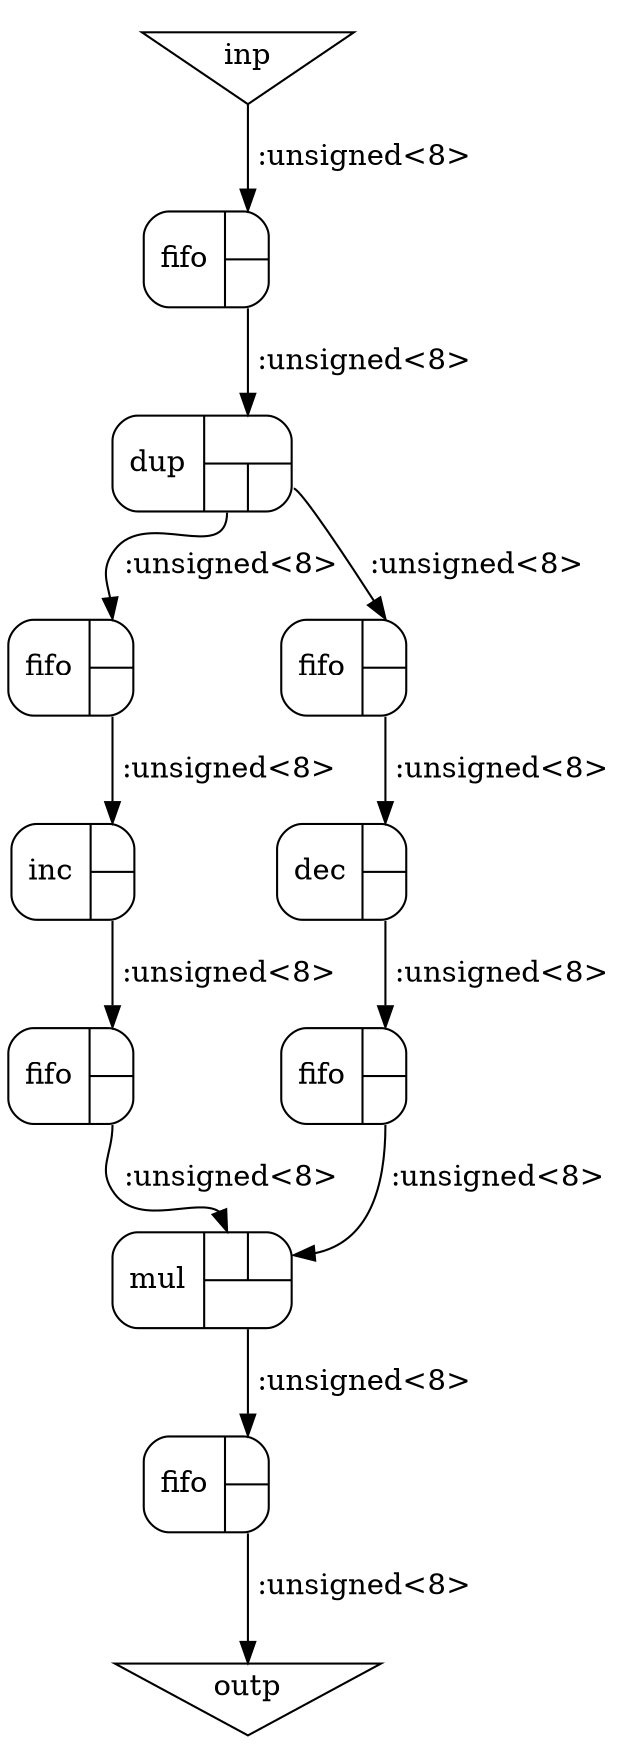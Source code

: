 digraph g {
n12 [shape=record,style=rounded,label="<id>fifo|{{<e0>}|{<s0>}}"];
n11 [shape=record,style=rounded,label="<id>fifo|{{<e0>}|{<s0>}}"];
n10 [shape=record,style=rounded,label="<id>fifo|{{<e0>}|{<s0>}}"];
n9 [shape=record,style=rounded,label="<id>fifo|{{<e0>}|{<s0>}}"];
n8 [shape=record,style=rounded,label="<id>fifo|{{<e0>}|{<s0>}}"];
n7 [shape=record,style=rounded,label="<id>fifo|{{<e0>}|{<s0>}}"];
n2 [shape=invtriangle,label="outp"];
n1 [shape=invtriangle,label="inp"];
n3 [shape=record,style=rounded,label="<id>dup|{{<e0>}|{<s0>|<s1>}}"];
n4 [shape=record,style=rounded,label="<id>inc|{{<e0>}|{<s0>}}"];
n5 [shape=record,style=rounded,label="<id>dec|{{<e0>}|{<s0>}}"];
n6 [shape=record,style=rounded,label="<id>mul|{{<e0>|<e1>}|{<s0>}}"];
n6:s0 -> n12:e0 [label=" :unsigned<8>"];
n12:s0 -> n2:e0 [label=" :unsigned<8>"];
n5:s0 -> n11:e0 [label=" :unsigned<8>"];
n11:s0 -> n6:e1 [label=" :unsigned<8>"];
n4:s0 -> n10:e0 [label=" :unsigned<8>"];
n10:s0 -> n6:e0 [label=" :unsigned<8>"];
n3:s1 -> n9:e0 [label=" :unsigned<8>"];
n9:s0 -> n5:e0 [label=" :unsigned<8>"];
n3:s0 -> n8:e0 [label=" :unsigned<8>"];
n8:s0 -> n4:e0 [label=" :unsigned<8>"];
n1:s0 -> n7:e0 [label=" :unsigned<8>"];
n7:s0 -> n3:e0 [label=" :unsigned<8>"];
}
